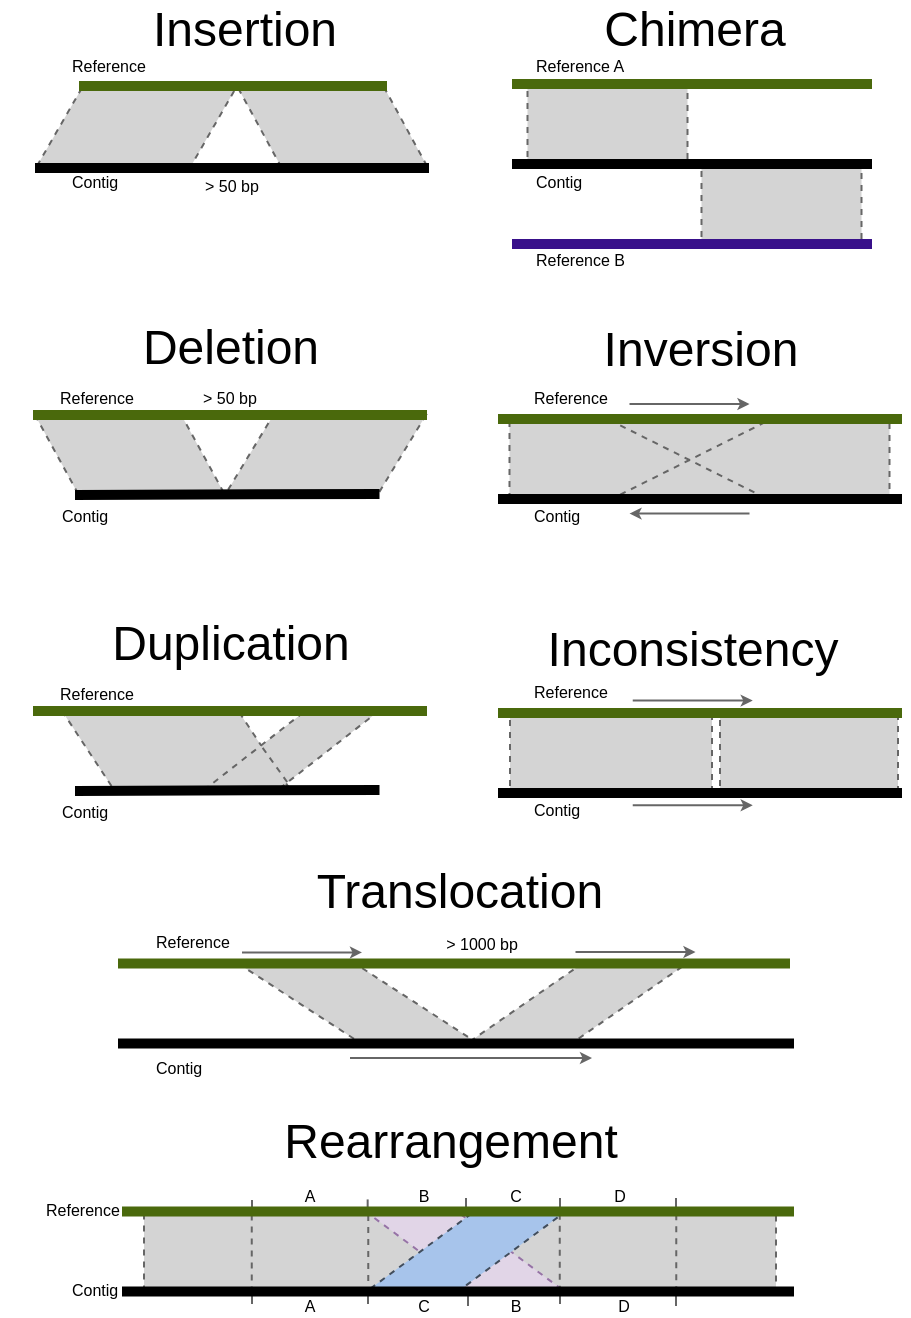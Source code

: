 <mxfile version="14.7.6" type="github">
  <diagram id="he2Oa29YfT0aPHqa_ObK" name="Page-1">
    <mxGraphModel dx="1422" dy="765" grid="0" gridSize="10" guides="1" tooltips="1" connect="1" arrows="1" fold="1" page="1" pageScale="1" pageWidth="827" pageHeight="1169" math="0" shadow="0">
      <root>
        <mxCell id="0" />
        <mxCell id="1" parent="0" />
        <mxCell id="VFNK4dtrWuoo22k0zwRy-52" value="" style="rounded=0;whiteSpace=wrap;html=1;dashed=1;fontSize=8;strokeWidth=1;fillColor=#D4D4D4;align=left;strokeColor=#666666;" parent="1" vertex="1">
          <mxGeometry x="538.75" y="127.48" width="80" height="40" as="geometry" />
        </mxCell>
        <mxCell id="VFNK4dtrWuoo22k0zwRy-51" value="" style="rounded=0;whiteSpace=wrap;html=1;dashed=1;fontSize=8;strokeWidth=1;fillColor=#D4D4D4;align=left;strokeColor=#666666;" parent="1" vertex="1">
          <mxGeometry x="451.75" y="87.48" width="80" height="40" as="geometry" />
        </mxCell>
        <mxCell id="VFNK4dtrWuoo22k0zwRy-49" value="&lt;font style=&quot;font-size: 24px&quot;&gt;Chimera&lt;/font&gt;" style="text;html=1;strokeColor=none;fillColor=none;align=center;verticalAlign=middle;whiteSpace=wrap;rounded=0;" parent="1" vertex="1">
          <mxGeometry x="474" y="50" width="122.5" height="20" as="geometry" />
        </mxCell>
        <mxCell id="VFNK4dtrWuoo22k0zwRy-50" value="" style="endArrow=none;html=1;strokeWidth=5;endFill=0;startArrow=none;startFill=0;" parent="1" edge="1">
          <mxGeometry width="50" height="50" relative="1" as="geometry">
            <mxPoint x="444" y="127" as="sourcePoint" />
            <mxPoint x="624" y="127" as="targetPoint" />
          </mxGeometry>
        </mxCell>
        <mxCell id="VFNK4dtrWuoo22k0zwRy-53" value="" style="endArrow=none;html=1;strokeWidth=5;endFill=0;startArrow=none;startFill=0;targetPerimeterSpacing=1;rounded=1;strokeColor=#4A690C;" parent="1" edge="1">
          <mxGeometry width="50" height="50" relative="1" as="geometry">
            <mxPoint x="444" y="87" as="sourcePoint" />
            <mxPoint x="624" y="87" as="targetPoint" />
          </mxGeometry>
        </mxCell>
        <mxCell id="VFNK4dtrWuoo22k0zwRy-54" value="" style="endArrow=none;html=1;strokeWidth=5;endFill=0;startArrow=none;startFill=0;targetPerimeterSpacing=1;rounded=1;strokeColor=#38108A;" parent="1" edge="1">
          <mxGeometry width="50" height="50" relative="1" as="geometry">
            <mxPoint x="444" y="167" as="sourcePoint" />
            <mxPoint x="624" y="167" as="targetPoint" />
          </mxGeometry>
        </mxCell>
        <mxCell id="wiGD63AvM6oCa6fRVpSF-1" value="Contig" style="text;html=1;strokeColor=none;fillColor=none;align=left;verticalAlign=middle;whiteSpace=wrap;rounded=0;dashed=1;fontSize=8;" parent="1" vertex="1">
          <mxGeometry x="454" y="131" width="33.75" height="10" as="geometry" />
        </mxCell>
        <mxCell id="wiGD63AvM6oCa6fRVpSF-2" value="Reference A" style="text;html=1;strokeColor=none;fillColor=none;align=left;verticalAlign=middle;whiteSpace=wrap;rounded=0;dashed=1;fontSize=8;" parent="1" vertex="1">
          <mxGeometry x="454" y="73" width="57.5" height="10" as="geometry" />
        </mxCell>
        <mxCell id="wiGD63AvM6oCa6fRVpSF-3" value="Reference B" style="text;html=1;strokeColor=none;fillColor=none;align=left;verticalAlign=middle;whiteSpace=wrap;rounded=0;dashed=1;fontSize=8;" parent="1" vertex="1">
          <mxGeometry x="454" y="170.0" width="57.5" height="10" as="geometry" />
        </mxCell>
        <mxCell id="ixpo_LNdE5r7v7pgXRcQ-5" value="" style="group" parent="1" vertex="1" connectable="0">
          <mxGeometry x="247" y="481" width="338" height="103.23" as="geometry" />
        </mxCell>
        <mxCell id="wiGD63AvM6oCa6fRVpSF-59" value="&lt;font style=&quot;font-size: 24px&quot;&gt;Translocation&lt;/font&gt;" style="text;html=1;strokeColor=none;fillColor=none;align=center;verticalAlign=middle;whiteSpace=wrap;rounded=0;" parent="ixpo_LNdE5r7v7pgXRcQ-5" vertex="1">
          <mxGeometry x="91" width="160" height="20" as="geometry" />
        </mxCell>
        <mxCell id="ixpo_LNdE5r7v7pgXRcQ-4" value="" style="group" parent="ixpo_LNdE5r7v7pgXRcQ-5" vertex="1" connectable="0">
          <mxGeometry y="25.71" width="338" height="77.52" as="geometry" />
        </mxCell>
        <mxCell id="wiGD63AvM6oCa6fRVpSF-71" value="" style="shape=parallelogram;html=1;strokeWidth=1;perimeter=parallelogramPerimeter;whiteSpace=wrap;rounded=0;arcSize=12;size=0.512;direction=west;flipV=1;fontColor=#333333;dashed=1;fillColor=#D4D4D4;strokeColor=#666666;flipH=1;" parent="ixpo_LNdE5r7v7pgXRcQ-4" vertex="1">
          <mxGeometry x="176" y="21" width="107" height="38" as="geometry" />
        </mxCell>
        <mxCell id="wiGD63AvM6oCa6fRVpSF-70" value="" style="shape=parallelogram;html=1;strokeWidth=1;perimeter=parallelogramPerimeter;whiteSpace=wrap;rounded=0;arcSize=12;size=0.513;direction=west;flipV=1;fontColor=#333333;dashed=1;fillColor=#D4D4D4;strokeColor=#666666;" parent="ixpo_LNdE5r7v7pgXRcQ-4" vertex="1">
          <mxGeometry x="60" y="20" width="120" height="40" as="geometry" />
        </mxCell>
        <mxCell id="wiGD63AvM6oCa6fRVpSF-61" value="Reference" style="text;html=1;strokeColor=none;fillColor=none;align=left;verticalAlign=middle;whiteSpace=wrap;rounded=0;dashed=1;fontSize=8;" parent="ixpo_LNdE5r7v7pgXRcQ-4" vertex="1">
          <mxGeometry x="16.75" y="4.52" width="40" height="10" as="geometry" />
        </mxCell>
        <mxCell id="wiGD63AvM6oCa6fRVpSF-62" value="" style="endArrow=none;html=1;strokeWidth=5;endFill=0;startArrow=none;startFill=0;" parent="ixpo_LNdE5r7v7pgXRcQ-4" edge="1">
          <mxGeometry width="50" height="50" relative="1" as="geometry">
            <mxPoint x="56.75" y="60.32" as="sourcePoint" />
            <mxPoint x="56.75" y="60.32" as="targetPoint" />
          </mxGeometry>
        </mxCell>
        <mxCell id="wiGD63AvM6oCa6fRVpSF-63" value="Contig" style="text;html=1;strokeColor=none;fillColor=none;align=left;verticalAlign=middle;whiteSpace=wrap;rounded=0;dashed=1;fontSize=8;" parent="ixpo_LNdE5r7v7pgXRcQ-4" vertex="1">
          <mxGeometry x="16.75" y="67.52" width="33.75" height="10" as="geometry" />
        </mxCell>
        <mxCell id="wiGD63AvM6oCa6fRVpSF-66" value="" style="endArrow=none;html=1;strokeWidth=5;endFill=0;startArrow=none;startFill=0;" parent="ixpo_LNdE5r7v7pgXRcQ-4" edge="1">
          <mxGeometry width="50" height="50" relative="1" as="geometry">
            <mxPoint y="60.0" as="sourcePoint" />
            <mxPoint x="338" y="60.02" as="targetPoint" />
          </mxGeometry>
        </mxCell>
        <mxCell id="wiGD63AvM6oCa6fRVpSF-67" value="" style="endArrow=none;html=1;strokeWidth=5;endFill=0;startArrow=none;startFill=0;strokeColor=#4A690C;" parent="ixpo_LNdE5r7v7pgXRcQ-4" edge="1">
          <mxGeometry width="50" height="50" relative="1" as="geometry">
            <mxPoint y="20.0" as="sourcePoint" />
            <mxPoint x="336" y="20.02" as="targetPoint" />
          </mxGeometry>
        </mxCell>
        <mxCell id="wiGD63AvM6oCa6fRVpSF-73" value="" style="endArrow=classic;html=1;endSize=3;strokeColor=#666666;" parent="ixpo_LNdE5r7v7pgXRcQ-4" edge="1">
          <mxGeometry width="50" height="50" relative="1" as="geometry">
            <mxPoint x="62" y="14.52" as="sourcePoint" />
            <mxPoint x="122" y="14.52" as="targetPoint" />
          </mxGeometry>
        </mxCell>
        <mxCell id="wiGD63AvM6oCa6fRVpSF-74" value="" style="endArrow=classic;html=1;endSize=3;strokeColor=#666666;" parent="ixpo_LNdE5r7v7pgXRcQ-4" edge="1">
          <mxGeometry width="50" height="50" relative="1" as="geometry">
            <mxPoint x="116" y="67.29" as="sourcePoint" />
            <mxPoint x="237" y="67.29" as="targetPoint" />
          </mxGeometry>
        </mxCell>
        <mxCell id="ixpo_LNdE5r7v7pgXRcQ-3" value="&amp;gt; 1000 bp" style="text;html=1;strokeColor=none;fillColor=none;align=center;verticalAlign=middle;whiteSpace=wrap;rounded=0;fontSize=8;" parent="ixpo_LNdE5r7v7pgXRcQ-4" vertex="1">
          <mxGeometry x="162" width="40" height="20" as="geometry" />
        </mxCell>
        <mxCell id="ixpo_LNdE5r7v7pgXRcQ-20" value="" style="group" parent="1" vertex="1" connectable="0">
          <mxGeometry x="188" y="209" width="230" height="98.44" as="geometry" />
        </mxCell>
        <mxCell id="VFNK4dtrWuoo22k0zwRy-35" value="&lt;font style=&quot;font-size: 24px&quot;&gt;Deletion&lt;/font&gt;" style="text;html=1;strokeColor=none;fillColor=none;align=center;verticalAlign=middle;whiteSpace=wrap;rounded=0;" parent="ixpo_LNdE5r7v7pgXRcQ-20" vertex="1">
          <mxGeometry x="53.75" width="122.5" height="20" as="geometry" />
        </mxCell>
        <mxCell id="VFNK4dtrWuoo22k0zwRy-42" value="" style="group;rotation=-180;align=left;" parent="ixpo_LNdE5r7v7pgXRcQ-20" vertex="1" connectable="0">
          <mxGeometry y="30.44" width="230" height="68" as="geometry" />
        </mxCell>
        <mxCell id="VFNK4dtrWuoo22k0zwRy-36" value="" style="shape=parallelogram;html=1;strokeWidth=1;perimeter=parallelogramPerimeter;whiteSpace=wrap;rounded=0;arcSize=12;size=0.241;dashed=1;strokeColor=#666666;fontColor=#333333;fillColor=#D4D4D4;rotation=-180;" parent="VFNK4dtrWuoo22k0zwRy-42" vertex="1">
          <mxGeometry x="112.5" y="13" width="100.5" height="40" as="geometry" />
        </mxCell>
        <mxCell id="VFNK4dtrWuoo22k0zwRy-37" value="" style="shape=parallelogram;html=1;strokeWidth=1;perimeter=parallelogramPerimeter;whiteSpace=wrap;rounded=0;arcSize=12;size=0.23;direction=west;flipV=1;strokeColor=#666666;fontColor=#333333;dashed=1;fillColor=#D4D4D4;rotation=-180;" parent="VFNK4dtrWuoo22k0zwRy-42" vertex="1">
          <mxGeometry x="17.5" y="13" width="95" height="40" as="geometry" />
        </mxCell>
        <mxCell id="VFNK4dtrWuoo22k0zwRy-45" value="" style="endArrow=none;html=1;strokeWidth=5;endFill=0;startArrow=none;startFill=0;strokeColor=#4A690C;" parent="VFNK4dtrWuoo22k0zwRy-42" edge="1">
          <mxGeometry width="50" height="50" relative="1" as="geometry">
            <mxPoint x="16.5" y="13" as="sourcePoint" />
            <mxPoint x="213.5" y="13" as="targetPoint" />
          </mxGeometry>
        </mxCell>
        <mxCell id="VFNK4dtrWuoo22k0zwRy-46" value="Reference" style="text;html=1;strokeColor=none;fillColor=none;align=left;verticalAlign=middle;whiteSpace=wrap;rounded=0;dashed=1;fontSize=8;" parent="VFNK4dtrWuoo22k0zwRy-42" vertex="1">
          <mxGeometry x="27.5" y="-1.776e-15" width="40" height="10" as="geometry" />
        </mxCell>
        <mxCell id="VFNK4dtrWuoo22k0zwRy-47" value="" style="endArrow=none;html=1;strokeWidth=5;endFill=0;startArrow=none;startFill=0;" parent="VFNK4dtrWuoo22k0zwRy-42" edge="1">
          <mxGeometry width="50" height="50" relative="1" as="geometry">
            <mxPoint x="37.5" y="53.0" as="sourcePoint" />
            <mxPoint x="189.75" y="52.56" as="targetPoint" />
          </mxGeometry>
        </mxCell>
        <mxCell id="VFNK4dtrWuoo22k0zwRy-48" value="Contig" style="text;html=1;strokeColor=none;fillColor=none;align=left;verticalAlign=middle;whiteSpace=wrap;rounded=0;dashed=1;fontSize=8;" parent="VFNK4dtrWuoo22k0zwRy-42" vertex="1">
          <mxGeometry x="28.5" y="58.96" width="33.75" height="10" as="geometry" />
        </mxCell>
        <mxCell id="ixpo_LNdE5r7v7pgXRcQ-2" value="&amp;gt; 50 bp" style="text;html=1;strokeColor=none;fillColor=none;align=center;verticalAlign=middle;whiteSpace=wrap;rounded=0;fontSize=8;" parent="VFNK4dtrWuoo22k0zwRy-42" vertex="1">
          <mxGeometry x="95" y="-5" width="40" height="20" as="geometry" />
        </mxCell>
        <mxCell id="ixpo_LNdE5r7v7pgXRcQ-21" value="" style="group" parent="1" vertex="1" connectable="0">
          <mxGeometry x="188" y="357" width="238" height="126" as="geometry" />
        </mxCell>
        <mxCell id="ixpo_LNdE5r7v7pgXRcQ-22" value="&lt;font style=&quot;font-size: 24px&quot;&gt;Duplication&lt;/font&gt;" style="text;html=1;strokeColor=none;fillColor=none;align=center;verticalAlign=middle;whiteSpace=wrap;rounded=0;" parent="ixpo_LNdE5r7v7pgXRcQ-21" vertex="1">
          <mxGeometry x="53.75" width="122.5" height="20" as="geometry" />
        </mxCell>
        <mxCell id="ixpo_LNdE5r7v7pgXRcQ-23" value="" style="group;rotation=-180;align=left;" parent="ixpo_LNdE5r7v7pgXRcQ-21" vertex="1" connectable="0">
          <mxGeometry y="30.44" width="238" height="95.56" as="geometry" />
        </mxCell>
        <mxCell id="ixpo_LNdE5r7v7pgXRcQ-25" value="" style="shape=parallelogram;html=1;strokeWidth=1;perimeter=parallelogramPerimeter;whiteSpace=wrap;rounded=0;arcSize=12;size=0.23;direction=west;flipV=1;strokeColor=#666666;fontColor=#333333;dashed=1;fillColor=#D4D4D4;rotation=-180;" parent="ixpo_LNdE5r7v7pgXRcQ-23" vertex="1">
          <mxGeometry x="31" y="13" width="114.5" height="40" as="geometry" />
        </mxCell>
        <mxCell id="ixpo_LNdE5r7v7pgXRcQ-27" value="Reference" style="text;html=1;strokeColor=none;fillColor=none;align=left;verticalAlign=middle;whiteSpace=wrap;rounded=0;dashed=1;fontSize=8;" parent="ixpo_LNdE5r7v7pgXRcQ-23" vertex="1">
          <mxGeometry x="27.5" y="-1.776e-15" width="40" height="10" as="geometry" />
        </mxCell>
        <mxCell id="ixpo_LNdE5r7v7pgXRcQ-29" value="Contig" style="text;html=1;strokeColor=none;fillColor=none;align=left;verticalAlign=middle;whiteSpace=wrap;rounded=0;dashed=1;fontSize=8;" parent="ixpo_LNdE5r7v7pgXRcQ-23" vertex="1">
          <mxGeometry x="28.5" y="58.96" width="33.75" height="10" as="geometry" />
        </mxCell>
        <mxCell id="ixpo_LNdE5r7v7pgXRcQ-24" value="" style="shape=parallelogram;html=1;strokeWidth=1;perimeter=parallelogramPerimeter;whiteSpace=wrap;rounded=0;arcSize=12;size=0.569;dashed=1;strokeColor=#666666;fontColor=#333333;fillColor=#D4D4D4;rotation=-180;" parent="ixpo_LNdE5r7v7pgXRcQ-23" vertex="1">
          <mxGeometry x="104" y="13" width="85.5" height="38" as="geometry" />
        </mxCell>
        <mxCell id="ixpo_LNdE5r7v7pgXRcQ-26" value="" style="endArrow=none;html=1;strokeWidth=5;endFill=0;startArrow=none;startFill=0;strokeColor=#4A690C;" parent="ixpo_LNdE5r7v7pgXRcQ-23" edge="1">
          <mxGeometry width="50" height="50" relative="1" as="geometry">
            <mxPoint x="16.5" y="13" as="sourcePoint" />
            <mxPoint x="213.5" y="13" as="targetPoint" />
          </mxGeometry>
        </mxCell>
        <mxCell id="ixpo_LNdE5r7v7pgXRcQ-28" value="" style="endArrow=none;html=1;strokeWidth=5;endFill=0;startArrow=none;startFill=0;" parent="ixpo_LNdE5r7v7pgXRcQ-23" edge="1">
          <mxGeometry width="50" height="50" relative="1" as="geometry">
            <mxPoint x="37.5" y="53.0" as="sourcePoint" />
            <mxPoint x="189.75" y="52.56" as="targetPoint" />
          </mxGeometry>
        </mxCell>
        <mxCell id="ixpo_LNdE5r7v7pgXRcQ-56" value="" style="group" parent="1" vertex="1" connectable="0">
          <mxGeometry x="205.5" y="50.0" width="197" height="98" as="geometry" />
        </mxCell>
        <mxCell id="VFNK4dtrWuoo22k0zwRy-14" value="&lt;font style=&quot;font-size: 24px&quot;&gt;Insertion&lt;/font&gt;" style="text;html=1;strokeColor=none;fillColor=none;align=center;verticalAlign=middle;whiteSpace=wrap;rounded=0;" parent="ixpo_LNdE5r7v7pgXRcQ-56" vertex="1">
          <mxGeometry x="43.5" width="122.5" height="20" as="geometry" />
        </mxCell>
        <mxCell id="VFNK4dtrWuoo22k0zwRy-27" value="" style="shape=parallelogram;html=1;strokeWidth=1;perimeter=parallelogramPerimeter;whiteSpace=wrap;rounded=0;arcSize=12;size=0.23;dashed=1;strokeColor=#666666;fontColor=#333333;fillColor=#D4D4D4;" parent="ixpo_LNdE5r7v7pgXRcQ-56" vertex="1">
          <mxGeometry x="1" y="38.0" width="100" height="40" as="geometry" />
        </mxCell>
        <mxCell id="VFNK4dtrWuoo22k0zwRy-28" value="" style="shape=parallelogram;html=1;strokeWidth=1;perimeter=parallelogramPerimeter;whiteSpace=wrap;rounded=0;arcSize=12;size=0.23;direction=west;flipV=1;fontColor=#333333;dashed=1;fillColor=#D4D4D4;strokeColor=#666666;" parent="ixpo_LNdE5r7v7pgXRcQ-56" vertex="1">
          <mxGeometry x="101" y="38.0" width="95" height="40" as="geometry" />
        </mxCell>
        <mxCell id="VFNK4dtrWuoo22k0zwRy-20" value="" style="endArrow=none;html=1;strokeWidth=5;endFill=0;startArrow=none;startFill=0;targetPerimeterSpacing=1;rounded=1;strokeColor=#4a690c;" parent="ixpo_LNdE5r7v7pgXRcQ-56" edge="1">
          <mxGeometry width="50" height="50" relative="1" as="geometry">
            <mxPoint x="22" y="38.0" as="sourcePoint" />
            <mxPoint x="176" y="38.0" as="targetPoint" />
          </mxGeometry>
        </mxCell>
        <mxCell id="VFNK4dtrWuoo22k0zwRy-21" value="" style="endArrow=none;html=1;strokeWidth=5;endFill=0;startArrow=none;startFill=0;" parent="ixpo_LNdE5r7v7pgXRcQ-56" edge="1">
          <mxGeometry width="50" height="50" relative="1" as="geometry">
            <mxPoint y="79" as="sourcePoint" />
            <mxPoint x="197" y="79" as="targetPoint" />
          </mxGeometry>
        </mxCell>
        <mxCell id="VFNK4dtrWuoo22k0zwRy-33" value="Reference" style="text;html=1;strokeColor=none;fillColor=none;align=left;verticalAlign=middle;whiteSpace=wrap;rounded=0;dashed=1;fontSize=8;" parent="ixpo_LNdE5r7v7pgXRcQ-56" vertex="1">
          <mxGeometry x="16" y="23.0" width="47.5" height="10" as="geometry" />
        </mxCell>
        <mxCell id="VFNK4dtrWuoo22k0zwRy-34" value="Contig" style="text;html=1;strokeColor=none;fillColor=none;align=left;verticalAlign=middle;whiteSpace=wrap;rounded=0;dashed=1;fontSize=8;" parent="ixpo_LNdE5r7v7pgXRcQ-56" vertex="1">
          <mxGeometry x="16" y="81" width="30" height="10" as="geometry" />
        </mxCell>
        <mxCell id="ixpo_LNdE5r7v7pgXRcQ-1" value="&amp;gt; 50 bp" style="text;html=1;strokeColor=none;fillColor=none;align=center;verticalAlign=middle;whiteSpace=wrap;rounded=0;fontSize=8;" parent="ixpo_LNdE5r7v7pgXRcQ-56" vertex="1">
          <mxGeometry x="78.5" y="78" width="40" height="20" as="geometry" />
        </mxCell>
        <mxCell id="ixpo_LNdE5r7v7pgXRcQ-57" value="" style="group" parent="1" vertex="1" connectable="0">
          <mxGeometry x="437" y="210" width="202" height="98" as="geometry" />
        </mxCell>
        <mxCell id="VFNK4dtrWuoo22k0zwRy-55" value="&lt;font style=&quot;font-size: 24px&quot;&gt;Inversion&lt;/font&gt;" style="text;html=1;strokeColor=none;fillColor=none;align=center;verticalAlign=middle;whiteSpace=wrap;rounded=0;" parent="ixpo_LNdE5r7v7pgXRcQ-57" vertex="1">
          <mxGeometry x="39.75" width="122.5" height="20" as="geometry" />
        </mxCell>
        <mxCell id="VFNK4dtrWuoo22k0zwRy-59" value="" style="rounded=0;whiteSpace=wrap;html=1;dashed=1;fontSize=8;strokeWidth=1;fillColor=#D4D4D4;align=left;strokeColor=#666666;" parent="ixpo_LNdE5r7v7pgXRcQ-57" vertex="1">
          <mxGeometry x="5.75" y="44.48" width="190" height="40" as="geometry" />
        </mxCell>
        <mxCell id="wiGD63AvM6oCa6fRVpSF-7" value="Reference" style="text;html=1;strokeColor=none;fillColor=none;align=left;verticalAlign=middle;whiteSpace=wrap;rounded=0;dashed=1;fontSize=8;" parent="ixpo_LNdE5r7v7pgXRcQ-57" vertex="1">
          <mxGeometry x="15.75" y="29" width="40" height="10" as="geometry" />
        </mxCell>
        <mxCell id="wiGD63AvM6oCa6fRVpSF-13" value="" style="endArrow=none;html=1;strokeWidth=5;endFill=0;startArrow=none;startFill=0;" parent="ixpo_LNdE5r7v7pgXRcQ-57" edge="1">
          <mxGeometry width="50" height="50" relative="1" as="geometry">
            <mxPoint x="55.75" y="84.8" as="sourcePoint" />
            <mxPoint x="55.75" y="84.8" as="targetPoint" />
          </mxGeometry>
        </mxCell>
        <mxCell id="wiGD63AvM6oCa6fRVpSF-15" value="Contig" style="text;html=1;strokeColor=none;fillColor=none;align=left;verticalAlign=middle;whiteSpace=wrap;rounded=0;dashed=1;fontSize=8;" parent="ixpo_LNdE5r7v7pgXRcQ-57" vertex="1">
          <mxGeometry x="15.75" y="88" width="33.75" height="10" as="geometry" />
        </mxCell>
        <mxCell id="wiGD63AvM6oCa6fRVpSF-55" value="" style="endArrow=none;dashed=1;html=1;endSize=3;strokeColor=#666666;" parent="ixpo_LNdE5r7v7pgXRcQ-57" edge="1">
          <mxGeometry width="50" height="50" relative="1" as="geometry">
            <mxPoint x="55.75" y="85" as="sourcePoint" />
            <mxPoint x="135.75" y="45" as="targetPoint" />
          </mxGeometry>
        </mxCell>
        <mxCell id="wiGD63AvM6oCa6fRVpSF-56" value="" style="endArrow=none;dashed=1;html=1;endSize=3;strokeColor=#666666;" parent="ixpo_LNdE5r7v7pgXRcQ-57" edge="1">
          <mxGeometry width="50" height="50" relative="1" as="geometry">
            <mxPoint x="55.75" y="45" as="sourcePoint" />
            <mxPoint x="135.75" y="85" as="targetPoint" />
          </mxGeometry>
        </mxCell>
        <mxCell id="wiGD63AvM6oCa6fRVpSF-54" value="" style="endArrow=none;html=1;strokeWidth=5;endFill=0;startArrow=none;startFill=0;" parent="ixpo_LNdE5r7v7pgXRcQ-57" edge="1">
          <mxGeometry width="50" height="50" relative="1" as="geometry">
            <mxPoint y="84.48" as="sourcePoint" />
            <mxPoint x="202" y="84.48" as="targetPoint" />
          </mxGeometry>
        </mxCell>
        <mxCell id="VFNK4dtrWuoo22k0zwRy-58" value="" style="endArrow=none;html=1;strokeWidth=5;endFill=0;startArrow=none;startFill=0;strokeColor=#4A690C;" parent="ixpo_LNdE5r7v7pgXRcQ-57" edge="1">
          <mxGeometry width="50" height="50" relative="1" as="geometry">
            <mxPoint y="44.48" as="sourcePoint" />
            <mxPoint x="202" y="44.48" as="targetPoint" />
          </mxGeometry>
        </mxCell>
        <mxCell id="wiGD63AvM6oCa6fRVpSF-57" value="" style="endArrow=classic;html=1;endSize=3;strokeColor=#666666;" parent="ixpo_LNdE5r7v7pgXRcQ-57" edge="1">
          <mxGeometry width="50" height="50" relative="1" as="geometry">
            <mxPoint x="65.75" y="37" as="sourcePoint" />
            <mxPoint x="125.75" y="37" as="targetPoint" />
          </mxGeometry>
        </mxCell>
        <mxCell id="wiGD63AvM6oCa6fRVpSF-58" value="" style="endArrow=classic;html=1;endSize=3;strokeColor=#666666;" parent="ixpo_LNdE5r7v7pgXRcQ-57" edge="1">
          <mxGeometry width="50" height="50" relative="1" as="geometry">
            <mxPoint x="125.75" y="91.81" as="sourcePoint" />
            <mxPoint x="65.75" y="91.81" as="targetPoint" />
          </mxGeometry>
        </mxCell>
        <mxCell id="ixpo_LNdE5r7v7pgXRcQ-58" value="" style="group" parent="1" vertex="1" connectable="0">
          <mxGeometry x="437" y="360" width="202" height="95" as="geometry" />
        </mxCell>
        <mxCell id="ixpo_LNdE5r7v7pgXRcQ-33" value="&lt;font style=&quot;font-size: 24px&quot;&gt;Inconsistency&lt;/font&gt;" style="text;html=1;strokeColor=none;fillColor=none;align=center;verticalAlign=middle;whiteSpace=wrap;rounded=0;" parent="ixpo_LNdE5r7v7pgXRcQ-58" vertex="1">
          <mxGeometry x="24.87" width="145" height="20" as="geometry" />
        </mxCell>
        <mxCell id="ixpo_LNdE5r7v7pgXRcQ-41" value="" style="rounded=0;whiteSpace=wrap;html=1;dashed=1;fontSize=8;strokeWidth=1;fillColor=#D4D4D4;align=left;strokeColor=#666666;" parent="ixpo_LNdE5r7v7pgXRcQ-58" vertex="1">
          <mxGeometry x="6" y="41" width="101" height="40.48" as="geometry" />
        </mxCell>
        <mxCell id="ixpo_LNdE5r7v7pgXRcQ-42" value="Reference" style="text;html=1;strokeColor=none;fillColor=none;align=left;verticalAlign=middle;whiteSpace=wrap;rounded=0;dashed=1;fontSize=8;" parent="ixpo_LNdE5r7v7pgXRcQ-58" vertex="1">
          <mxGeometry x="16" y="26" width="40" height="10" as="geometry" />
        </mxCell>
        <mxCell id="ixpo_LNdE5r7v7pgXRcQ-43" value="" style="endArrow=none;html=1;strokeWidth=5;endFill=0;startArrow=none;startFill=0;" parent="ixpo_LNdE5r7v7pgXRcQ-58" edge="1">
          <mxGeometry width="50" height="50" relative="1" as="geometry">
            <mxPoint x="56" y="81.8" as="sourcePoint" />
            <mxPoint x="56" y="81.8" as="targetPoint" />
          </mxGeometry>
        </mxCell>
        <mxCell id="ixpo_LNdE5r7v7pgXRcQ-44" value="Contig" style="text;html=1;strokeColor=none;fillColor=none;align=left;verticalAlign=middle;whiteSpace=wrap;rounded=0;dashed=1;fontSize=8;" parent="ixpo_LNdE5r7v7pgXRcQ-58" vertex="1">
          <mxGeometry x="16" y="85" width="33.75" height="10" as="geometry" />
        </mxCell>
        <mxCell id="ixpo_LNdE5r7v7pgXRcQ-54" value="" style="endArrow=classic;html=1;endSize=3;strokeColor=#666666;" parent="ixpo_LNdE5r7v7pgXRcQ-58" edge="1">
          <mxGeometry width="50" height="50" relative="1" as="geometry">
            <mxPoint x="67.37" y="35.31" as="sourcePoint" />
            <mxPoint x="127.37" y="35.31" as="targetPoint" />
          </mxGeometry>
        </mxCell>
        <mxCell id="ixpo_LNdE5r7v7pgXRcQ-55" value="" style="endArrow=classic;html=1;endSize=3;strokeColor=#666666;" parent="ixpo_LNdE5r7v7pgXRcQ-58" edge="1">
          <mxGeometry width="50" height="50" relative="1" as="geometry">
            <mxPoint x="67.37" y="87.66" as="sourcePoint" />
            <mxPoint x="127.37" y="87.66" as="targetPoint" />
          </mxGeometry>
        </mxCell>
        <mxCell id="Lnk721XI4h_FQPteFRr--1" value="" style="rounded=0;whiteSpace=wrap;html=1;dashed=1;fontSize=8;strokeWidth=1;fillColor=#D4D4D4;align=left;strokeColor=#666666;" vertex="1" parent="ixpo_LNdE5r7v7pgXRcQ-58">
          <mxGeometry x="111" y="41" width="89" height="40.48" as="geometry" />
        </mxCell>
        <mxCell id="ixpo_LNdE5r7v7pgXRcQ-49" value="" style="endArrow=none;html=1;strokeWidth=5;endFill=0;startArrow=none;startFill=0;strokeColor=#4A690C;" parent="ixpo_LNdE5r7v7pgXRcQ-58" edge="1">
          <mxGeometry width="50" height="50" relative="1" as="geometry">
            <mxPoint y="41.48" as="sourcePoint" />
            <mxPoint x="202" y="41.48" as="targetPoint" />
          </mxGeometry>
        </mxCell>
        <mxCell id="ixpo_LNdE5r7v7pgXRcQ-50" value="" style="endArrow=none;html=1;strokeWidth=5;endFill=0;startArrow=none;startFill=0;" parent="ixpo_LNdE5r7v7pgXRcQ-58" edge="1">
          <mxGeometry width="50" height="50" relative="1" as="geometry">
            <mxPoint y="81.48" as="sourcePoint" />
            <mxPoint x="202" y="81.48" as="targetPoint" />
          </mxGeometry>
        </mxCell>
        <mxCell id="ixpo_LNdE5r7v7pgXRcQ-88" value="" style="group" parent="1" vertex="1" connectable="0">
          <mxGeometry x="209" y="605" width="376" height="98" as="geometry" />
        </mxCell>
        <mxCell id="ixpo_LNdE5r7v7pgXRcQ-59" value="" style="rounded=0;whiteSpace=wrap;html=1;dashed=1;fontSize=8;strokeWidth=1;fillColor=#D4D4D4;align=left;strokeColor=#666666;" parent="ixpo_LNdE5r7v7pgXRcQ-88" vertex="1">
          <mxGeometry x="51" y="45.71" width="316" height="40" as="geometry" />
        </mxCell>
        <mxCell id="ixpo_LNdE5r7v7pgXRcQ-60" value="&lt;font style=&quot;font-size: 24px&quot;&gt;Rearrangement&lt;/font&gt;" style="text;html=1;strokeColor=none;fillColor=none;align=center;verticalAlign=middle;whiteSpace=wrap;rounded=0;" parent="ixpo_LNdE5r7v7pgXRcQ-88" vertex="1">
          <mxGeometry x="114" width="181" height="21" as="geometry" />
        </mxCell>
        <mxCell id="ixpo_LNdE5r7v7pgXRcQ-61" value="Reference" style="text;html=1;strokeColor=none;fillColor=none;align=left;verticalAlign=middle;whiteSpace=wrap;rounded=0;dashed=1;fontSize=8;" parent="ixpo_LNdE5r7v7pgXRcQ-88" vertex="1">
          <mxGeometry y="40" width="40" height="10" as="geometry" />
        </mxCell>
        <mxCell id="ixpo_LNdE5r7v7pgXRcQ-62" value="" style="endArrow=none;html=1;strokeWidth=5;endFill=0;startArrow=none;startFill=0;" parent="ixpo_LNdE5r7v7pgXRcQ-88" edge="1">
          <mxGeometry width="50" height="50" relative="1" as="geometry">
            <mxPoint x="96.75" y="86.03" as="sourcePoint" />
            <mxPoint x="96.75" y="86.03" as="targetPoint" />
          </mxGeometry>
        </mxCell>
        <mxCell id="ixpo_LNdE5r7v7pgXRcQ-63" value="Contig" style="text;html=1;strokeColor=none;fillColor=none;align=left;verticalAlign=middle;whiteSpace=wrap;rounded=0;dashed=1;fontSize=8;" parent="ixpo_LNdE5r7v7pgXRcQ-88" vertex="1">
          <mxGeometry x="13" y="80" width="33.75" height="10" as="geometry" />
        </mxCell>
        <mxCell id="ixpo_LNdE5r7v7pgXRcQ-64" value="" style="endArrow=none;html=1;endSize=3;strokeColor=#666666;" parent="ixpo_LNdE5r7v7pgXRcQ-88" edge="1">
          <mxGeometry width="50" height="50" relative="1" as="geometry">
            <mxPoint x="105" y="46" as="sourcePoint" />
            <mxPoint x="105" y="40" as="targetPoint" />
          </mxGeometry>
        </mxCell>
        <mxCell id="ixpo_LNdE5r7v7pgXRcQ-65" value="" style="endArrow=none;html=1;endSize=3;strokeColor=#666666;" parent="ixpo_LNdE5r7v7pgXRcQ-88" edge="1">
          <mxGeometry width="50" height="50" relative="1" as="geometry">
            <mxPoint x="162.83" y="45.71" as="sourcePoint" />
            <mxPoint x="162.83" y="39.71" as="targetPoint" />
          </mxGeometry>
        </mxCell>
        <mxCell id="ixpo_LNdE5r7v7pgXRcQ-66" value="" style="endArrow=none;html=1;endSize=3;strokeColor=#666666;" parent="ixpo_LNdE5r7v7pgXRcQ-88" edge="1">
          <mxGeometry width="50" height="50" relative="1" as="geometry">
            <mxPoint x="212" y="45" as="sourcePoint" />
            <mxPoint x="212" y="39" as="targetPoint" />
          </mxGeometry>
        </mxCell>
        <mxCell id="ixpo_LNdE5r7v7pgXRcQ-67" value="" style="endArrow=none;html=1;endSize=3;strokeColor=#666666;" parent="ixpo_LNdE5r7v7pgXRcQ-88" edge="1">
          <mxGeometry width="50" height="50" relative="1" as="geometry">
            <mxPoint x="259" y="45" as="sourcePoint" />
            <mxPoint x="259" y="39" as="targetPoint" />
          </mxGeometry>
        </mxCell>
        <mxCell id="ixpo_LNdE5r7v7pgXRcQ-68" value="A" style="text;html=1;strokeColor=none;fillColor=none;align=center;verticalAlign=middle;whiteSpace=wrap;rounded=0;dashed=1;fontSize=8;" parent="ixpo_LNdE5r7v7pgXRcQ-88" vertex="1">
          <mxGeometry x="126" y="33" width="16" height="10" as="geometry" />
        </mxCell>
        <mxCell id="ixpo_LNdE5r7v7pgXRcQ-69" value="B" style="text;html=1;strokeColor=none;fillColor=none;align=center;verticalAlign=middle;whiteSpace=wrap;rounded=0;dashed=1;fontSize=8;" parent="ixpo_LNdE5r7v7pgXRcQ-88" vertex="1">
          <mxGeometry x="182.5" y="33" width="16" height="10" as="geometry" />
        </mxCell>
        <mxCell id="ixpo_LNdE5r7v7pgXRcQ-70" value="C" style="text;html=1;strokeColor=none;fillColor=none;align=center;verticalAlign=middle;whiteSpace=wrap;rounded=0;dashed=1;fontSize=8;" parent="ixpo_LNdE5r7v7pgXRcQ-88" vertex="1">
          <mxGeometry x="229" y="33" width="16" height="10" as="geometry" />
        </mxCell>
        <mxCell id="ixpo_LNdE5r7v7pgXRcQ-71" value="" style="endArrow=none;html=1;endSize=3;strokeColor=#666666;" parent="ixpo_LNdE5r7v7pgXRcQ-88" edge="1">
          <mxGeometry width="50" height="50" relative="1" as="geometry">
            <mxPoint x="105" y="92" as="sourcePoint" />
            <mxPoint x="105" y="86" as="targetPoint" />
          </mxGeometry>
        </mxCell>
        <mxCell id="ixpo_LNdE5r7v7pgXRcQ-72" value="" style="endArrow=none;html=1;endSize=3;strokeColor=#666666;" parent="ixpo_LNdE5r7v7pgXRcQ-88" edge="1">
          <mxGeometry width="50" height="50" relative="1" as="geometry">
            <mxPoint x="163" y="92" as="sourcePoint" />
            <mxPoint x="163" y="86" as="targetPoint" />
          </mxGeometry>
        </mxCell>
        <mxCell id="ixpo_LNdE5r7v7pgXRcQ-73" value="" style="endArrow=none;html=1;endSize=3;strokeColor=#666666;" parent="ixpo_LNdE5r7v7pgXRcQ-88" edge="1">
          <mxGeometry width="50" height="50" relative="1" as="geometry">
            <mxPoint x="213" y="93" as="sourcePoint" />
            <mxPoint x="213" y="87" as="targetPoint" />
          </mxGeometry>
        </mxCell>
        <mxCell id="ixpo_LNdE5r7v7pgXRcQ-74" value="" style="endArrow=none;html=1;endSize=3;strokeColor=#666666;" parent="ixpo_LNdE5r7v7pgXRcQ-88" edge="1">
          <mxGeometry width="50" height="50" relative="1" as="geometry">
            <mxPoint x="259" y="92" as="sourcePoint" />
            <mxPoint x="259" y="86" as="targetPoint" />
          </mxGeometry>
        </mxCell>
        <mxCell id="ixpo_LNdE5r7v7pgXRcQ-75" value="A" style="text;html=1;strokeColor=none;fillColor=none;align=center;verticalAlign=middle;whiteSpace=wrap;rounded=0;dashed=1;fontSize=8;" parent="ixpo_LNdE5r7v7pgXRcQ-88" vertex="1">
          <mxGeometry x="126" y="88" width="16" height="10" as="geometry" />
        </mxCell>
        <mxCell id="ixpo_LNdE5r7v7pgXRcQ-76" value="B" style="text;html=1;strokeColor=none;fillColor=none;align=center;verticalAlign=middle;whiteSpace=wrap;rounded=0;dashed=1;fontSize=8;" parent="ixpo_LNdE5r7v7pgXRcQ-88" vertex="1">
          <mxGeometry x="229" y="88" width="16" height="10" as="geometry" />
        </mxCell>
        <mxCell id="ixpo_LNdE5r7v7pgXRcQ-77" value="" style="shape=parallelogram;html=1;strokeWidth=1;perimeter=parallelogramPerimeter;whiteSpace=wrap;rounded=0;arcSize=12;size=0.541;direction=west;flipV=1;strokeColor=#9673a6;dashed=1;rotation=-180;shadow=0;fillColor=#e1d5e7;" parent="ixpo_LNdE5r7v7pgXRcQ-88" vertex="1">
          <mxGeometry x="161.38" y="45.42" width="99.5" height="40" as="geometry" />
        </mxCell>
        <mxCell id="ixpo_LNdE5r7v7pgXRcQ-78" value="" style="shape=parallelogram;html=1;strokeWidth=1;perimeter=parallelogramPerimeter;whiteSpace=wrap;rounded=0;arcSize=12;size=0.541;direction=west;flipV=1;dashed=1;rotation=-180;shadow=0;flipH=1;fillColor=#A7C4EB;strokeColor=#414D5C;" parent="ixpo_LNdE5r7v7pgXRcQ-88" vertex="1">
          <mxGeometry x="163.13" y="45.13" width="99.5" height="40" as="geometry" />
        </mxCell>
        <mxCell id="ixpo_LNdE5r7v7pgXRcQ-79" value="" style="rounded=0;whiteSpace=wrap;html=1;dashed=1;fontSize=8;strokeWidth=1;align=left;strokeColor=#666666;fontColor=#333333;fillColor=#D4D4D4;" parent="ixpo_LNdE5r7v7pgXRcQ-88" vertex="1">
          <mxGeometry x="258.88" y="45.42" width="58.25" height="40" as="geometry" />
        </mxCell>
        <mxCell id="ixpo_LNdE5r7v7pgXRcQ-80" value="" style="rounded=0;whiteSpace=wrap;html=1;dashed=1;fontSize=8;strokeWidth=1;align=left;strokeColor=#666666;fontColor=#333333;fillColor=#D4D4D4;" parent="ixpo_LNdE5r7v7pgXRcQ-88" vertex="1">
          <mxGeometry x="104.88" y="45.71" width="58.25" height="40" as="geometry" />
        </mxCell>
        <mxCell id="ixpo_LNdE5r7v7pgXRcQ-81" value="" style="endArrow=none;html=1;endSize=3;strokeColor=#666666;" parent="ixpo_LNdE5r7v7pgXRcQ-88" edge="1">
          <mxGeometry width="50" height="50" relative="1" as="geometry">
            <mxPoint x="317" y="45" as="sourcePoint" />
            <mxPoint x="317" y="39" as="targetPoint" />
          </mxGeometry>
        </mxCell>
        <mxCell id="ixpo_LNdE5r7v7pgXRcQ-82" value="D" style="text;html=1;strokeColor=none;fillColor=none;align=center;verticalAlign=middle;whiteSpace=wrap;rounded=0;dashed=1;fontSize=8;" parent="ixpo_LNdE5r7v7pgXRcQ-88" vertex="1">
          <mxGeometry x="280.63" y="33" width="16" height="10" as="geometry" />
        </mxCell>
        <mxCell id="ixpo_LNdE5r7v7pgXRcQ-83" value="C" style="text;html=1;strokeColor=none;fillColor=none;align=center;verticalAlign=middle;whiteSpace=wrap;rounded=0;dashed=1;fontSize=8;" parent="ixpo_LNdE5r7v7pgXRcQ-88" vertex="1">
          <mxGeometry x="182.5" y="88" width="16" height="10" as="geometry" />
        </mxCell>
        <mxCell id="ixpo_LNdE5r7v7pgXRcQ-84" value="D" style="text;html=1;strokeColor=none;fillColor=none;align=center;verticalAlign=middle;whiteSpace=wrap;rounded=0;dashed=1;fontSize=8;" parent="ixpo_LNdE5r7v7pgXRcQ-88" vertex="1">
          <mxGeometry x="282.5" y="88" width="16" height="10" as="geometry" />
        </mxCell>
        <mxCell id="ixpo_LNdE5r7v7pgXRcQ-85" value="" style="endArrow=none;html=1;endSize=3;strokeColor=#666666;" parent="ixpo_LNdE5r7v7pgXRcQ-88" edge="1">
          <mxGeometry width="50" height="50" relative="1" as="geometry">
            <mxPoint x="317" y="93" as="sourcePoint" />
            <mxPoint x="317" y="87" as="targetPoint" />
          </mxGeometry>
        </mxCell>
        <mxCell id="ixpo_LNdE5r7v7pgXRcQ-86" value="" style="endArrow=none;html=1;strokeWidth=5;endFill=0;startArrow=none;startFill=0;" parent="ixpo_LNdE5r7v7pgXRcQ-88" edge="1">
          <mxGeometry width="50" height="50" relative="1" as="geometry">
            <mxPoint x="40" y="85.71" as="sourcePoint" />
            <mxPoint x="376" y="85.73" as="targetPoint" />
          </mxGeometry>
        </mxCell>
        <mxCell id="ixpo_LNdE5r7v7pgXRcQ-87" value="" style="endArrow=none;html=1;strokeWidth=5;endFill=0;startArrow=none;startFill=0;strokeColor=#4A690C;" parent="ixpo_LNdE5r7v7pgXRcQ-88" edge="1">
          <mxGeometry width="50" height="50" relative="1" as="geometry">
            <mxPoint x="40" y="45.71" as="sourcePoint" />
            <mxPoint x="376" y="45.73" as="targetPoint" />
          </mxGeometry>
        </mxCell>
        <mxCell id="ixpo_LNdE5r7v7pgXRcQ-93" value="" style="endArrow=none;dashed=1;html=1;endSize=3;strokeColor=#666666;exitX=1;exitY=0.5;exitDx=0;exitDy=0;" parent="1" edge="1">
          <mxGeometry width="50" height="50" relative="1" as="geometry">
            <mxPoint x="319.332" y="418.94" as="sourcePoint" />
            <mxPoint x="333" y="438" as="targetPoint" />
          </mxGeometry>
        </mxCell>
        <mxCell id="ixpo_LNdE5r7v7pgXRcQ-95" value="" style="endArrow=classic;html=1;endSize=3;strokeColor=#666666;" parent="1" edge="1">
          <mxGeometry width="50" height="50" relative="1" as="geometry">
            <mxPoint x="475.75" y="521" as="sourcePoint" />
            <mxPoint x="535.75" y="521" as="targetPoint" />
          </mxGeometry>
        </mxCell>
      </root>
    </mxGraphModel>
  </diagram>
</mxfile>
